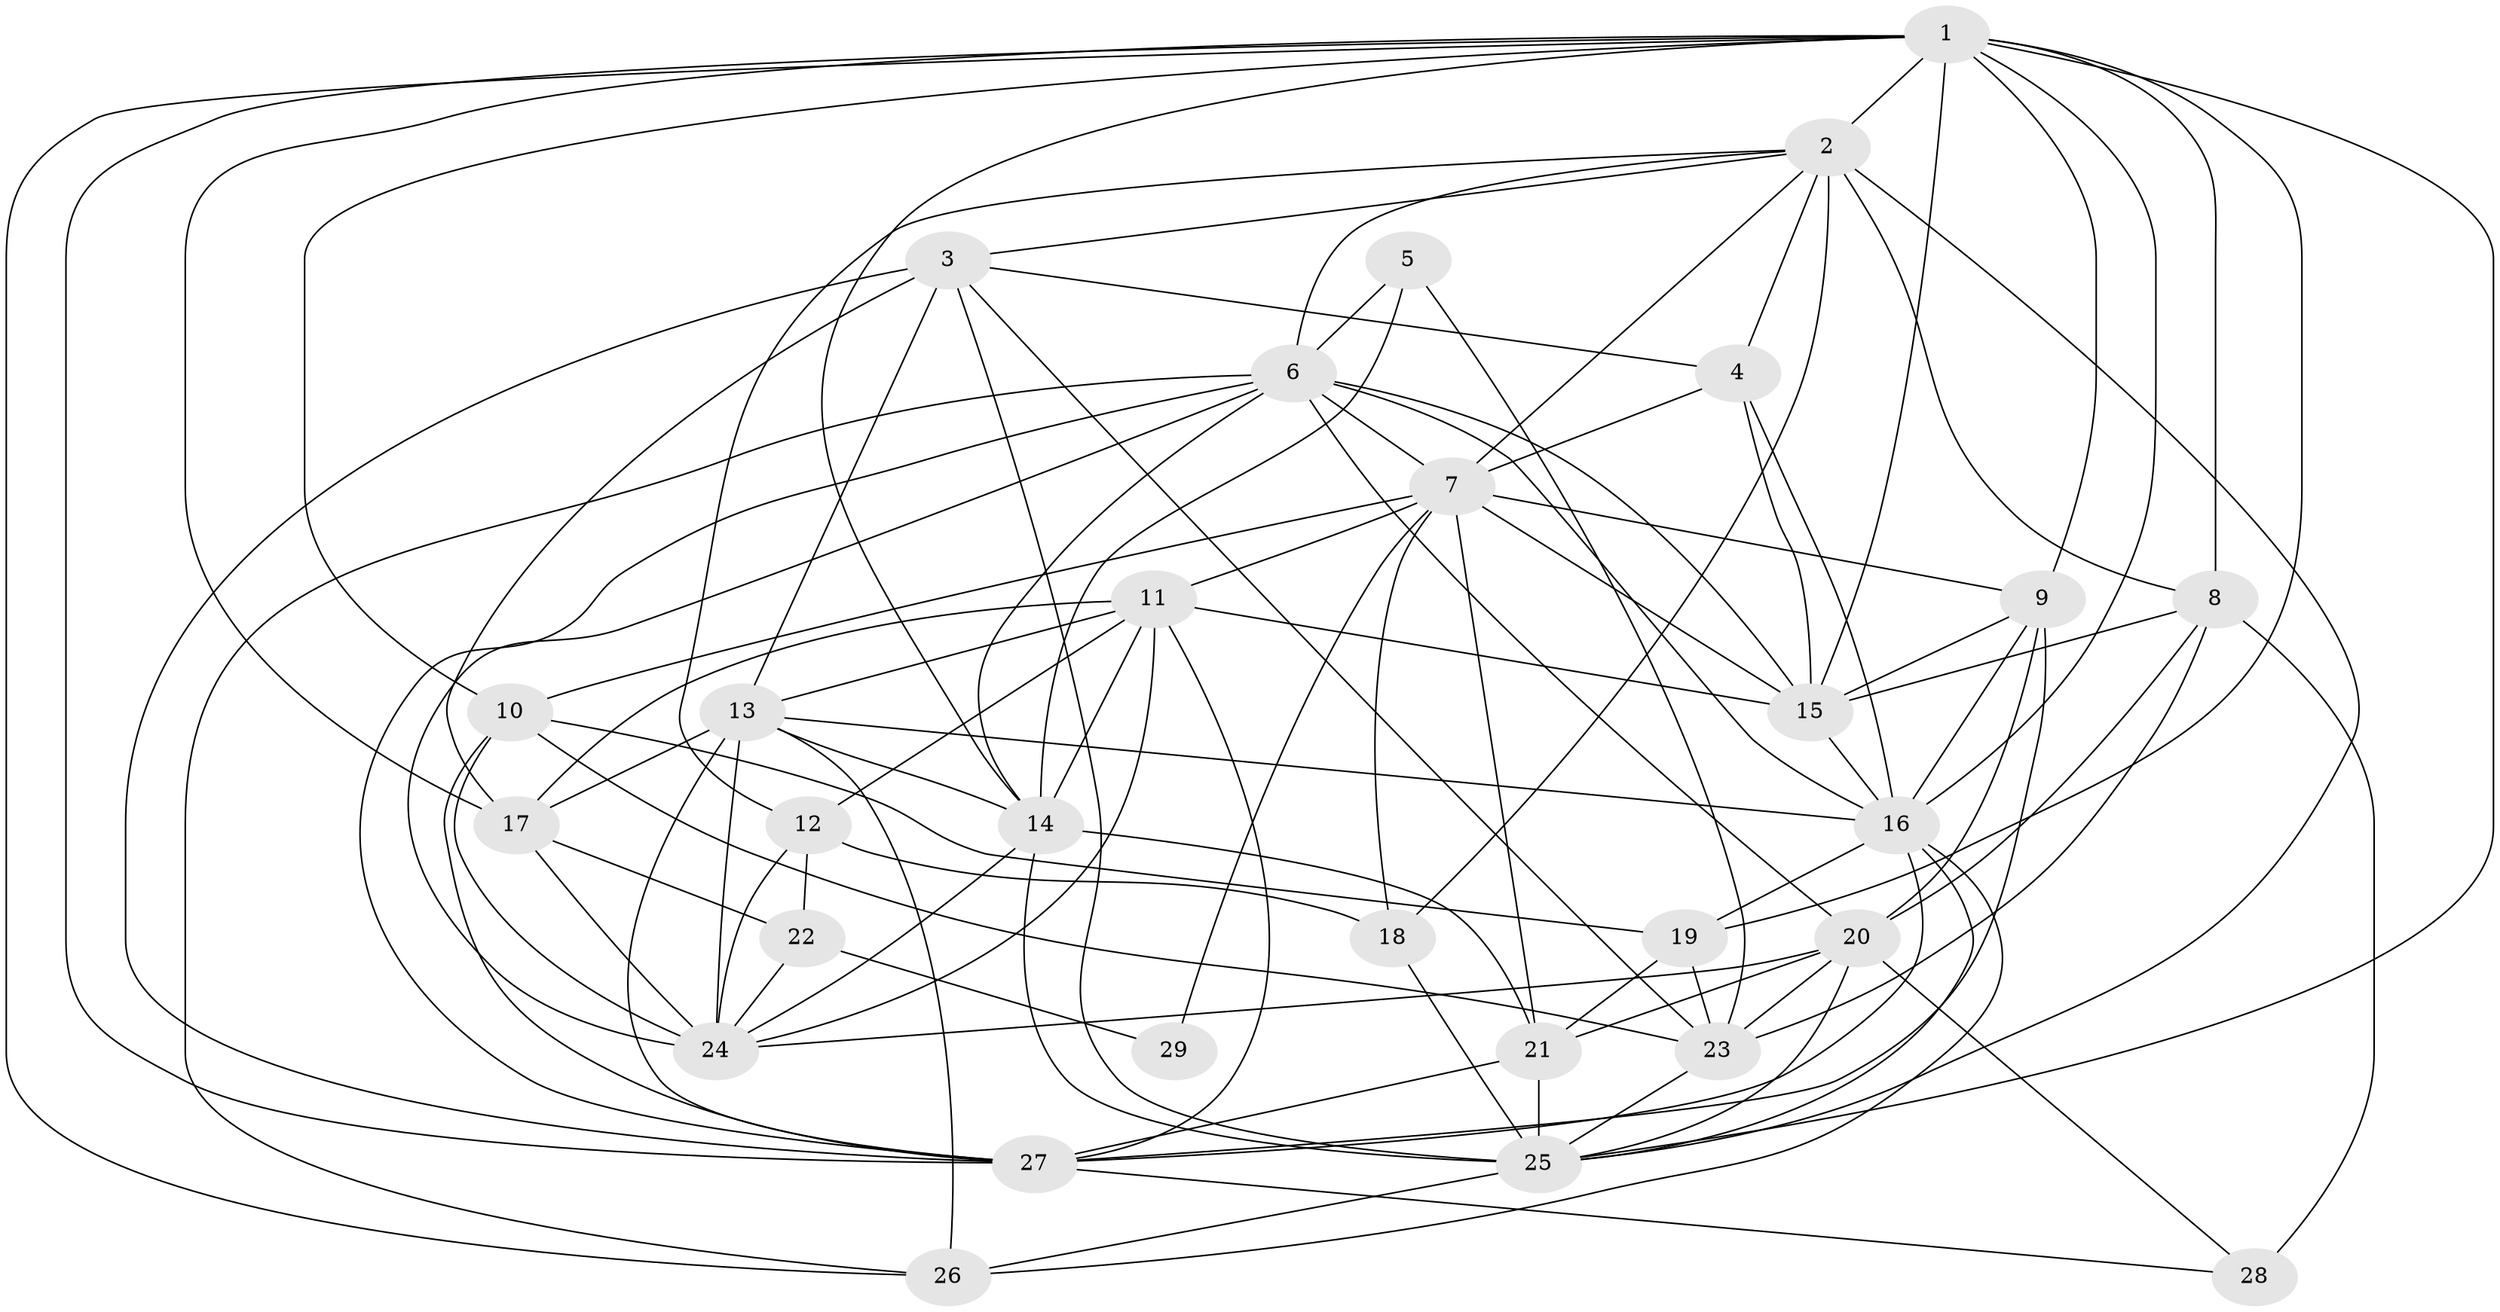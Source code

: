 // original degree distribution, {5: 0.22580645161290322, 2: 0.12903225806451613, 3: 0.27956989247311825, 4: 0.23655913978494625, 8: 0.010752688172043012, 6: 0.08602150537634409, 7: 0.03225806451612903}
// Generated by graph-tools (version 1.1) at 2025/51/03/04/25 22:51:12]
// undirected, 29 vertices, 100 edges
graph export_dot {
  node [color=gray90,style=filled];
  1;
  2;
  3;
  4;
  5;
  6;
  7;
  8;
  9;
  10;
  11;
  12;
  13;
  14;
  15;
  16;
  17;
  18;
  19;
  20;
  21;
  22;
  23;
  24;
  25;
  26;
  27;
  28;
  29;
  1 -- 2 [weight=1.0];
  1 -- 8 [weight=2.0];
  1 -- 9 [weight=1.0];
  1 -- 10 [weight=2.0];
  1 -- 14 [weight=1.0];
  1 -- 15 [weight=1.0];
  1 -- 16 [weight=1.0];
  1 -- 17 [weight=1.0];
  1 -- 19 [weight=2.0];
  1 -- 25 [weight=1.0];
  1 -- 26 [weight=1.0];
  1 -- 27 [weight=2.0];
  2 -- 3 [weight=1.0];
  2 -- 4 [weight=1.0];
  2 -- 6 [weight=1.0];
  2 -- 7 [weight=1.0];
  2 -- 8 [weight=1.0];
  2 -- 12 [weight=1.0];
  2 -- 18 [weight=2.0];
  2 -- 25 [weight=1.0];
  3 -- 4 [weight=1.0];
  3 -- 13 [weight=1.0];
  3 -- 17 [weight=1.0];
  3 -- 23 [weight=1.0];
  3 -- 25 [weight=1.0];
  3 -- 27 [weight=1.0];
  4 -- 7 [weight=1.0];
  4 -- 15 [weight=1.0];
  4 -- 16 [weight=1.0];
  5 -- 6 [weight=1.0];
  5 -- 14 [weight=1.0];
  5 -- 23 [weight=2.0];
  6 -- 7 [weight=1.0];
  6 -- 14 [weight=1.0];
  6 -- 15 [weight=2.0];
  6 -- 16 [weight=1.0];
  6 -- 20 [weight=1.0];
  6 -- 24 [weight=1.0];
  6 -- 26 [weight=1.0];
  6 -- 27 [weight=1.0];
  7 -- 9 [weight=1.0];
  7 -- 10 [weight=2.0];
  7 -- 11 [weight=1.0];
  7 -- 15 [weight=2.0];
  7 -- 18 [weight=1.0];
  7 -- 21 [weight=1.0];
  7 -- 29 [weight=1.0];
  8 -- 15 [weight=2.0];
  8 -- 20 [weight=1.0];
  8 -- 23 [weight=1.0];
  8 -- 28 [weight=2.0];
  9 -- 15 [weight=1.0];
  9 -- 16 [weight=1.0];
  9 -- 20 [weight=1.0];
  9 -- 27 [weight=1.0];
  10 -- 19 [weight=1.0];
  10 -- 23 [weight=1.0];
  10 -- 24 [weight=1.0];
  10 -- 27 [weight=1.0];
  11 -- 12 [weight=1.0];
  11 -- 13 [weight=1.0];
  11 -- 14 [weight=1.0];
  11 -- 15 [weight=2.0];
  11 -- 17 [weight=1.0];
  11 -- 24 [weight=1.0];
  11 -- 27 [weight=1.0];
  12 -- 18 [weight=1.0];
  12 -- 22 [weight=2.0];
  12 -- 24 [weight=2.0];
  13 -- 14 [weight=1.0];
  13 -- 16 [weight=1.0];
  13 -- 17 [weight=2.0];
  13 -- 24 [weight=1.0];
  13 -- 26 [weight=1.0];
  13 -- 27 [weight=1.0];
  14 -- 21 [weight=1.0];
  14 -- 24 [weight=1.0];
  14 -- 25 [weight=1.0];
  15 -- 16 [weight=1.0];
  16 -- 19 [weight=2.0];
  16 -- 25 [weight=1.0];
  16 -- 26 [weight=1.0];
  16 -- 27 [weight=1.0];
  17 -- 22 [weight=1.0];
  17 -- 24 [weight=2.0];
  18 -- 25 [weight=2.0];
  19 -- 21 [weight=1.0];
  19 -- 23 [weight=1.0];
  20 -- 21 [weight=1.0];
  20 -- 23 [weight=1.0];
  20 -- 24 [weight=1.0];
  20 -- 25 [weight=1.0];
  20 -- 28 [weight=1.0];
  21 -- 25 [weight=1.0];
  21 -- 27 [weight=1.0];
  22 -- 24 [weight=1.0];
  22 -- 29 [weight=1.0];
  23 -- 25 [weight=1.0];
  25 -- 26 [weight=1.0];
  27 -- 28 [weight=1.0];
}
